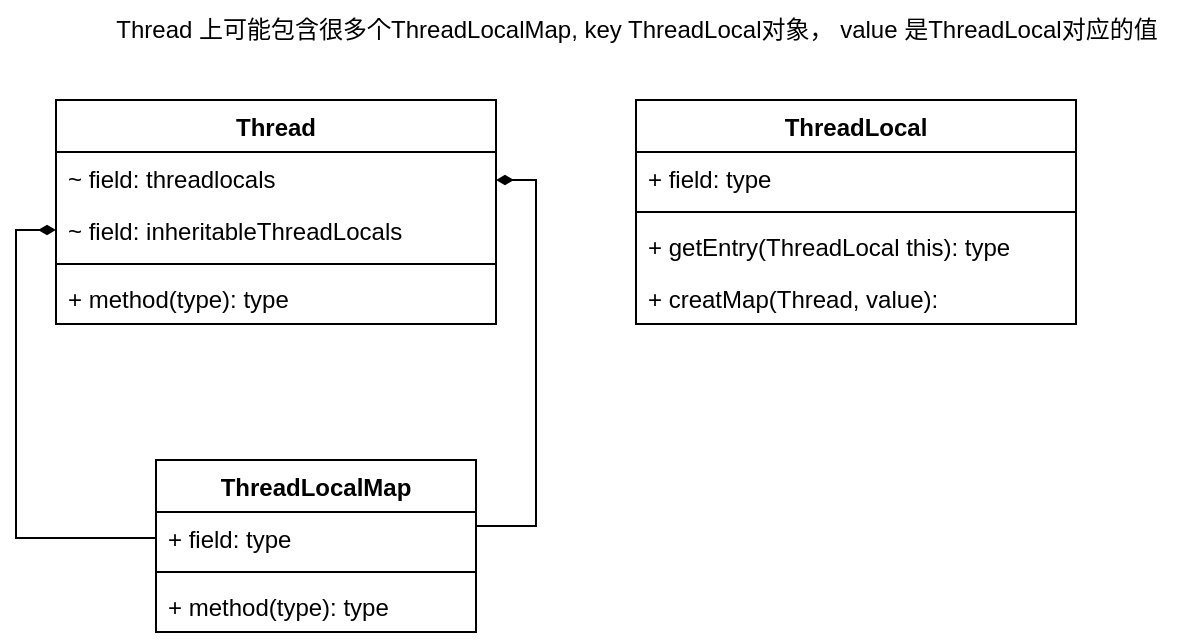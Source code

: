 <mxfile version="20.8.21" type="github"><diagram name="第 1 页" id="UaXbfwOyX3zNuYYllGuX"><mxGraphModel dx="954" dy="534" grid="1" gridSize="10" guides="1" tooltips="1" connect="1" arrows="1" fold="1" page="1" pageScale="1" pageWidth="827" pageHeight="1169" math="0" shadow="0"><root><mxCell id="0"/><mxCell id="1" parent="0"/><mxCell id="t0r8pg62_OXWpLDJotUE-2" value="Thread" style="swimlane;fontStyle=1;align=center;verticalAlign=top;childLayout=stackLayout;horizontal=1;startSize=26;horizontalStack=0;resizeParent=1;resizeParentMax=0;resizeLast=0;collapsible=1;marginBottom=0;" vertex="1" parent="1"><mxGeometry x="70" y="230" width="220" height="112" as="geometry"/></mxCell><mxCell id="t0r8pg62_OXWpLDJotUE-3" value="~ field: threadlocals" style="text;strokeColor=none;fillColor=none;align=left;verticalAlign=top;spacingLeft=4;spacingRight=4;overflow=hidden;rotatable=0;points=[[0,0.5],[1,0.5]];portConstraint=eastwest;" vertex="1" parent="t0r8pg62_OXWpLDJotUE-2"><mxGeometry y="26" width="220" height="26" as="geometry"/></mxCell><mxCell id="t0r8pg62_OXWpLDJotUE-10" value="~ field: inheritableThreadLocals" style="text;strokeColor=none;fillColor=none;align=left;verticalAlign=top;spacingLeft=4;spacingRight=4;overflow=hidden;rotatable=0;points=[[0,0.5],[1,0.5]];portConstraint=eastwest;" vertex="1" parent="t0r8pg62_OXWpLDJotUE-2"><mxGeometry y="52" width="220" height="26" as="geometry"/></mxCell><mxCell id="t0r8pg62_OXWpLDJotUE-4" value="" style="line;strokeWidth=1;fillColor=none;align=left;verticalAlign=middle;spacingTop=-1;spacingLeft=3;spacingRight=3;rotatable=0;labelPosition=right;points=[];portConstraint=eastwest;strokeColor=inherit;" vertex="1" parent="t0r8pg62_OXWpLDJotUE-2"><mxGeometry y="78" width="220" height="8" as="geometry"/></mxCell><mxCell id="t0r8pg62_OXWpLDJotUE-5" value="+ method(type): type" style="text;strokeColor=none;fillColor=none;align=left;verticalAlign=top;spacingLeft=4;spacingRight=4;overflow=hidden;rotatable=0;points=[[0,0.5],[1,0.5]];portConstraint=eastwest;" vertex="1" parent="t0r8pg62_OXWpLDJotUE-2"><mxGeometry y="86" width="220" height="26" as="geometry"/></mxCell><mxCell id="t0r8pg62_OXWpLDJotUE-6" value="ThreadLocal" style="swimlane;fontStyle=1;align=center;verticalAlign=top;childLayout=stackLayout;horizontal=1;startSize=26;horizontalStack=0;resizeParent=1;resizeParentMax=0;resizeLast=0;collapsible=1;marginBottom=0;" vertex="1" parent="1"><mxGeometry x="360" y="230" width="220" height="112" as="geometry"/></mxCell><mxCell id="t0r8pg62_OXWpLDJotUE-7" value="+ field: type" style="text;strokeColor=none;fillColor=none;align=left;verticalAlign=top;spacingLeft=4;spacingRight=4;overflow=hidden;rotatable=0;points=[[0,0.5],[1,0.5]];portConstraint=eastwest;" vertex="1" parent="t0r8pg62_OXWpLDJotUE-6"><mxGeometry y="26" width="220" height="26" as="geometry"/></mxCell><mxCell id="t0r8pg62_OXWpLDJotUE-8" value="" style="line;strokeWidth=1;fillColor=none;align=left;verticalAlign=middle;spacingTop=-1;spacingLeft=3;spacingRight=3;rotatable=0;labelPosition=right;points=[];portConstraint=eastwest;strokeColor=inherit;" vertex="1" parent="t0r8pg62_OXWpLDJotUE-6"><mxGeometry y="52" width="220" height="8" as="geometry"/></mxCell><mxCell id="t0r8pg62_OXWpLDJotUE-9" value="+ getEntry(ThreadLocal this): type" style="text;strokeColor=none;fillColor=none;align=left;verticalAlign=top;spacingLeft=4;spacingRight=4;overflow=hidden;rotatable=0;points=[[0,0.5],[1,0.5]];portConstraint=eastwest;" vertex="1" parent="t0r8pg62_OXWpLDJotUE-6"><mxGeometry y="60" width="220" height="26" as="geometry"/></mxCell><mxCell id="t0r8pg62_OXWpLDJotUE-16" value="+ creatMap(Thread, value):" style="text;strokeColor=none;fillColor=none;align=left;verticalAlign=top;spacingLeft=4;spacingRight=4;overflow=hidden;rotatable=0;points=[[0,0.5],[1,0.5]];portConstraint=eastwest;" vertex="1" parent="t0r8pg62_OXWpLDJotUE-6"><mxGeometry y="86" width="220" height="26" as="geometry"/></mxCell><mxCell id="t0r8pg62_OXWpLDJotUE-18" style="edgeStyle=orthogonalEdgeStyle;shape=connector;rounded=0;orthogonalLoop=1;jettySize=auto;html=1;labelBackgroundColor=default;strokeColor=default;fontFamily=Helvetica;fontSize=11;fontColor=default;endArrow=diamondThin;endFill=1;" edge="1" parent="1" source="t0r8pg62_OXWpLDJotUE-11" target="t0r8pg62_OXWpLDJotUE-3"><mxGeometry relative="1" as="geometry"><Array as="points"><mxPoint x="310" y="443"/><mxPoint x="310" y="270"/></Array></mxGeometry></mxCell><mxCell id="t0r8pg62_OXWpLDJotUE-11" value="ThreadLocalMap" style="swimlane;fontStyle=1;align=center;verticalAlign=top;childLayout=stackLayout;horizontal=1;startSize=26;horizontalStack=0;resizeParent=1;resizeParentMax=0;resizeLast=0;collapsible=1;marginBottom=0;" vertex="1" parent="1"><mxGeometry x="120" y="410" width="160" height="86" as="geometry"/></mxCell><mxCell id="t0r8pg62_OXWpLDJotUE-12" value="+ field: type" style="text;strokeColor=none;fillColor=none;align=left;verticalAlign=top;spacingLeft=4;spacingRight=4;overflow=hidden;rotatable=0;points=[[0,0.5],[1,0.5]];portConstraint=eastwest;" vertex="1" parent="t0r8pg62_OXWpLDJotUE-11"><mxGeometry y="26" width="160" height="26" as="geometry"/></mxCell><mxCell id="t0r8pg62_OXWpLDJotUE-13" value="" style="line;strokeWidth=1;fillColor=none;align=left;verticalAlign=middle;spacingTop=-1;spacingLeft=3;spacingRight=3;rotatable=0;labelPosition=right;points=[];portConstraint=eastwest;strokeColor=inherit;" vertex="1" parent="t0r8pg62_OXWpLDJotUE-11"><mxGeometry y="52" width="160" height="8" as="geometry"/></mxCell><mxCell id="t0r8pg62_OXWpLDJotUE-14" value="+ method(type): type" style="text;strokeColor=none;fillColor=none;align=left;verticalAlign=top;spacingLeft=4;spacingRight=4;overflow=hidden;rotatable=0;points=[[0,0.5],[1,0.5]];portConstraint=eastwest;" vertex="1" parent="t0r8pg62_OXWpLDJotUE-11"><mxGeometry y="60" width="160" height="26" as="geometry"/></mxCell><mxCell id="t0r8pg62_OXWpLDJotUE-17" value="Thread 上可能包含很多个ThreadLocalMap, key ThreadLocal对象， value 是ThreadLocal对应的值" style="text;html=1;align=center;verticalAlign=middle;resizable=0;points=[];autosize=1;strokeColor=none;fillColor=none;" vertex="1" parent="1"><mxGeometry x="90" y="180" width="540" height="30" as="geometry"/></mxCell><mxCell id="t0r8pg62_OXWpLDJotUE-20" style="edgeStyle=orthogonalEdgeStyle;shape=connector;rounded=0;orthogonalLoop=1;jettySize=auto;html=1;exitX=0;exitY=0.5;exitDx=0;exitDy=0;entryX=0;entryY=0.5;entryDx=0;entryDy=0;labelBackgroundColor=default;strokeColor=default;fontFamily=Helvetica;fontSize=11;fontColor=default;endArrow=diamondThin;endFill=1;" edge="1" parent="1" source="t0r8pg62_OXWpLDJotUE-12" target="t0r8pg62_OXWpLDJotUE-10"><mxGeometry relative="1" as="geometry"/></mxCell></root></mxGraphModel></diagram></mxfile>